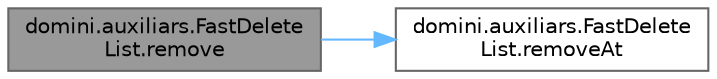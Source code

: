 digraph "domini.auxiliars.FastDeleteList.remove"
{
 // INTERACTIVE_SVG=YES
 // LATEX_PDF_SIZE
  bgcolor="transparent";
  edge [fontname=Helvetica,fontsize=10,labelfontname=Helvetica,labelfontsize=10];
  node [fontname=Helvetica,fontsize=10,shape=box,height=0.2,width=0.4];
  rankdir="LR";
  Node1 [id="Node000001",label="domini.auxiliars.FastDelete\lList.remove",height=0.2,width=0.4,color="gray40", fillcolor="grey60", style="filled", fontcolor="black",tooltip="Elimina una ocurrència de l'element donat, si existeix."];
  Node1 -> Node2 [id="edge1_Node000001_Node000002",color="steelblue1",style="solid",tooltip=" "];
  Node2 [id="Node000002",label="domini.auxiliars.FastDelete\lList.removeAt",height=0.2,width=0.4,color="grey40", fillcolor="white", style="filled",URL="$classdomini_1_1auxiliars_1_1_fast_delete_list.html#abfa8616fa38e3a93088ec30d5532353e",tooltip="Elimina l'element en la posició indicada."];
}
